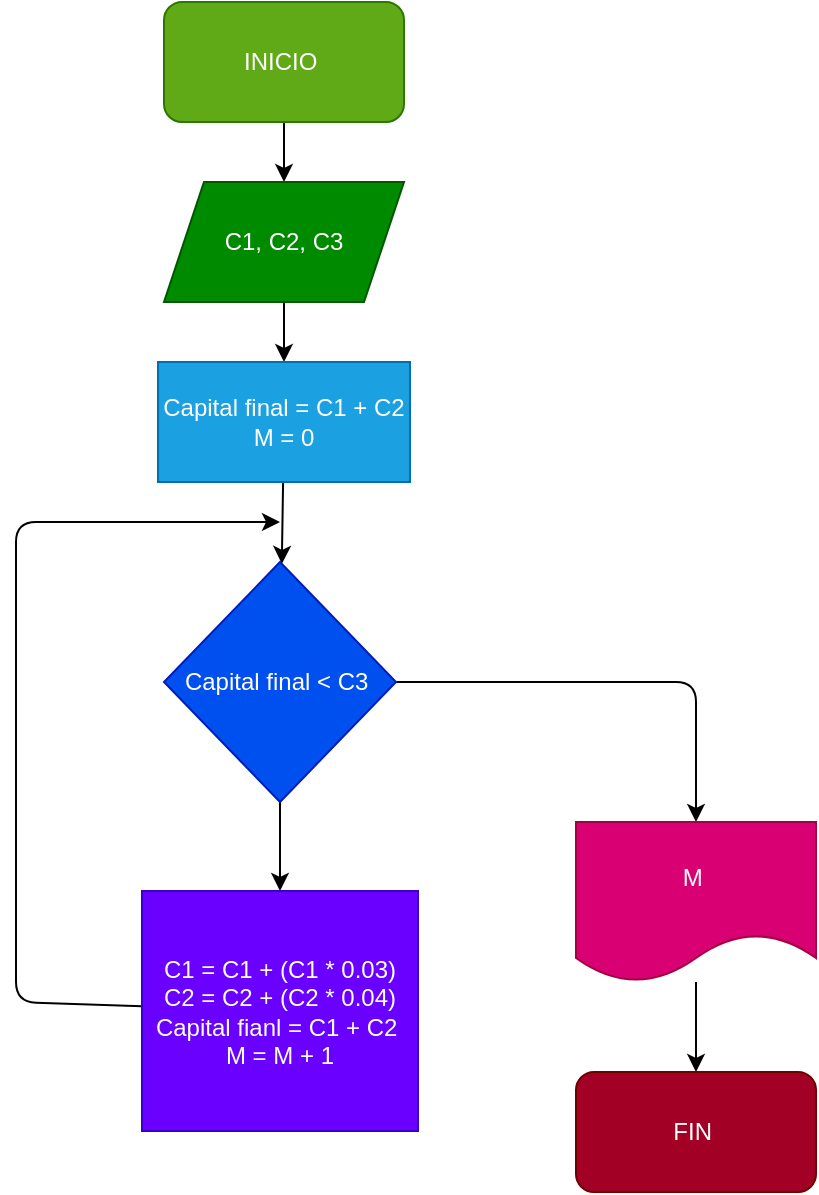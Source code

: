 <mxfile>
    <diagram id="loqkJRN9h9csuXj1y7FB" name="Page-1">
        <mxGraphModel dx="1164" dy="556" grid="1" gridSize="10" guides="1" tooltips="1" connect="1" arrows="1" fold="1" page="1" pageScale="1" pageWidth="827" pageHeight="1169" math="0" shadow="0">
            <root>
                <mxCell id="0"/>
                <mxCell id="1" parent="0"/>
                <mxCell id="4" style="edgeStyle=none;html=1;entryX=0.5;entryY=0;entryDx=0;entryDy=0;" parent="1" source="2" target="5" edge="1">
                    <mxGeometry relative="1" as="geometry">
                        <mxPoint x="450" y="100" as="targetPoint"/>
                    </mxGeometry>
                </mxCell>
                <mxCell id="2" value="INICIO&amp;nbsp;" style="rounded=1;whiteSpace=wrap;html=1;fillColor=#60a917;fontColor=#ffffff;strokeColor=#2D7600;" parent="1" vertex="1">
                    <mxGeometry x="354" y="20" width="120" height="60" as="geometry"/>
                </mxCell>
                <mxCell id="10" style="edgeStyle=none;html=1;" parent="1" source="5" target="9" edge="1">
                    <mxGeometry relative="1" as="geometry"/>
                </mxCell>
                <mxCell id="5" value="&lt;span&gt;C1, C2, C3&lt;/span&gt;" style="shape=parallelogram;perimeter=parallelogramPerimeter;whiteSpace=wrap;html=1;fixedSize=1;rounded=0;fillColor=#008a00;fontColor=#ffffff;strokeColor=#005700;" parent="1" vertex="1">
                    <mxGeometry x="354" y="110" width="120" height="60" as="geometry"/>
                </mxCell>
                <mxCell id="12" value="" style="edgeStyle=none;html=1;" parent="1" source="9" target="11" edge="1">
                    <mxGeometry relative="1" as="geometry"/>
                </mxCell>
                <mxCell id="9" value="Capital final = C1 + C2&lt;br&gt;M = 0" style="rounded=0;whiteSpace=wrap;html=1;fillColor=#1ba1e2;fontColor=#ffffff;strokeColor=#006EAF;" parent="1" vertex="1">
                    <mxGeometry x="351" y="200" width="126" height="60" as="geometry"/>
                </mxCell>
                <mxCell id="14" value="" style="edgeStyle=none;html=1;" parent="1" source="11" target="13" edge="1">
                    <mxGeometry relative="1" as="geometry"/>
                </mxCell>
                <mxCell id="16" style="edgeStyle=none;html=1;" parent="1" source="11" target="17" edge="1">
                    <mxGeometry relative="1" as="geometry">
                        <mxPoint x="540" y="360" as="targetPoint"/>
                        <Array as="points">
                            <mxPoint x="620" y="360"/>
                        </Array>
                    </mxGeometry>
                </mxCell>
                <mxCell id="11" value="Capital final &amp;lt; C3&amp;nbsp;" style="rhombus;whiteSpace=wrap;html=1;rounded=0;fillColor=#0050ef;fontColor=#ffffff;strokeColor=#001DBC;" parent="1" vertex="1">
                    <mxGeometry x="354" y="300" width="116" height="120" as="geometry"/>
                </mxCell>
                <mxCell id="15" style="edgeStyle=none;html=1;" parent="1" source="13" edge="1">
                    <mxGeometry relative="1" as="geometry">
                        <mxPoint x="412" y="280" as="targetPoint"/>
                        <Array as="points">
                            <mxPoint x="280" y="520"/>
                            <mxPoint x="280" y="280"/>
                        </Array>
                    </mxGeometry>
                </mxCell>
                <mxCell id="13" value="C1 = C1 + (C1 * 0.03)&lt;br&gt;C2 = C2 + (C2 * 0.04)&lt;br&gt;Capital fianl = C1 + C2&amp;nbsp;&lt;br&gt;M = M + 1" style="whiteSpace=wrap;html=1;rounded=0;fillColor=#6a00ff;fontColor=#ffffff;strokeColor=#3700CC;" parent="1" vertex="1">
                    <mxGeometry x="343" y="464.5" width="138" height="120" as="geometry"/>
                </mxCell>
                <mxCell id="18" style="edgeStyle=none;html=1;" parent="1" source="17" target="19" edge="1">
                    <mxGeometry relative="1" as="geometry">
                        <mxPoint x="610" y="450" as="targetPoint"/>
                    </mxGeometry>
                </mxCell>
                <mxCell id="17" value="M&amp;nbsp;" style="shape=document;whiteSpace=wrap;html=1;boundedLbl=1;fillColor=#d80073;fontColor=#ffffff;strokeColor=#A50040;" parent="1" vertex="1">
                    <mxGeometry x="560" y="430" width="120" height="80" as="geometry"/>
                </mxCell>
                <mxCell id="19" value="FIN&amp;nbsp;" style="rounded=1;whiteSpace=wrap;html=1;fillColor=#a20025;fontColor=#ffffff;strokeColor=#6F0000;" parent="1" vertex="1">
                    <mxGeometry x="560" y="555" width="120" height="60" as="geometry"/>
                </mxCell>
            </root>
        </mxGraphModel>
    </diagram>
</mxfile>